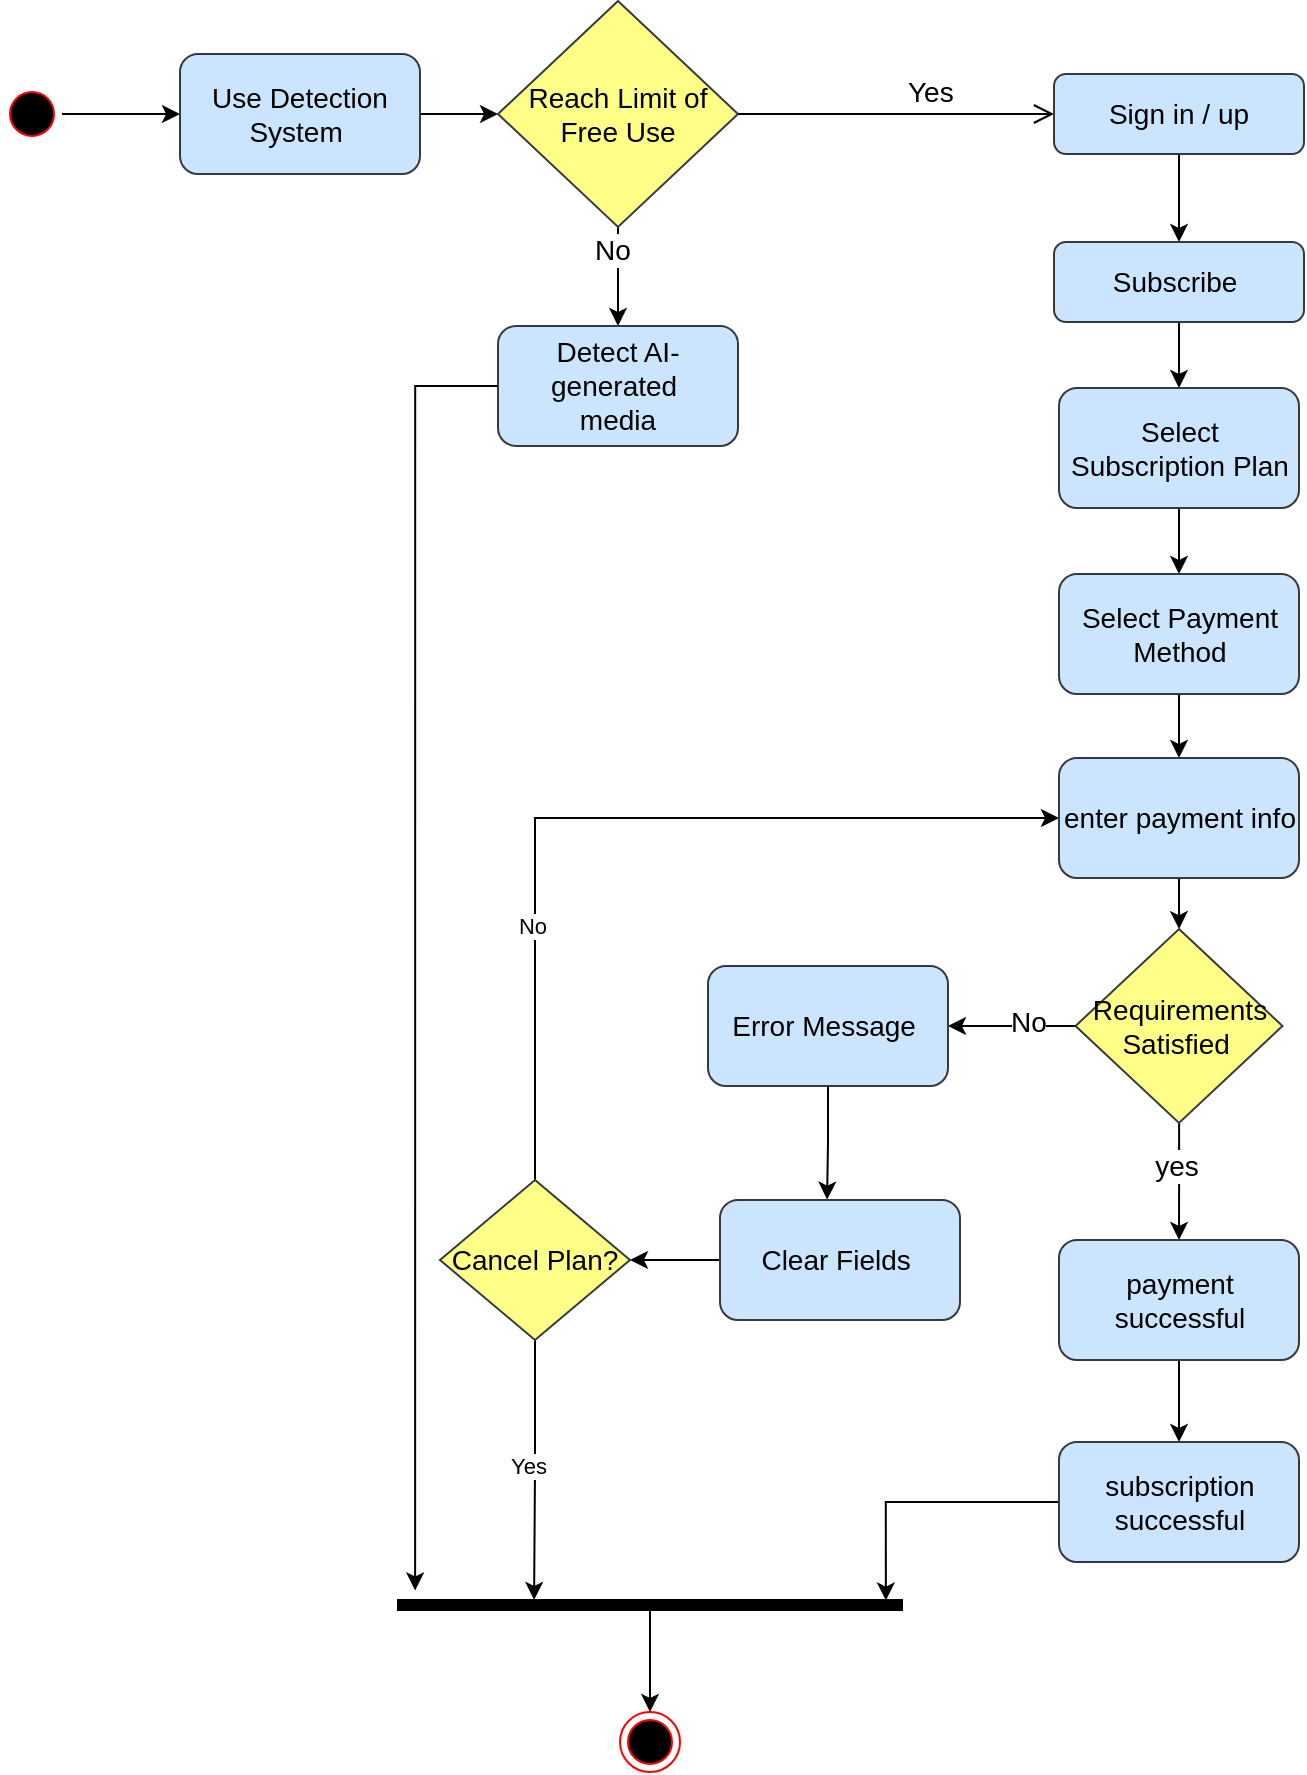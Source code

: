 <mxfile version="22.1.18" type="device">
  <diagram id="QC8nkg8WswLWO_Ubiki_" name="Page-1">
    <mxGraphModel dx="920" dy="599" grid="0" gridSize="10" guides="1" tooltips="1" connect="1" arrows="1" fold="1" page="1" pageScale="1" pageWidth="1600" pageHeight="1200" math="0" shadow="0">
      <root>
        <mxCell id="0" />
        <mxCell id="1" parent="0" />
        <mxCell id="yOTuRmbBYEV21qbuAa0E-2" value="" style="edgeStyle=orthogonalEdgeStyle;rounded=0;orthogonalLoop=1;jettySize=auto;html=1;fontSize=14;" edge="1" parent="1" source="OKsKxjMuVV9oIktaYcX--1" target="OKsKxjMuVV9oIktaYcX--3">
          <mxGeometry relative="1" as="geometry" />
        </mxCell>
        <mxCell id="OKsKxjMuVV9oIktaYcX--1" value="" style="ellipse;html=1;shape=startState;fillColor=#000000;strokeColor=#ff0000;fontSize=14;" parent="1" vertex="1">
          <mxGeometry x="209" y="97" width="30" height="30" as="geometry" />
        </mxCell>
        <mxCell id="yOTuRmbBYEV21qbuAa0E-23" value="" style="edgeStyle=orthogonalEdgeStyle;rounded=0;orthogonalLoop=1;jettySize=auto;html=1;fontSize=14;" edge="1" parent="1" source="OKsKxjMuVV9oIktaYcX--3" target="OKsKxjMuVV9oIktaYcX--4">
          <mxGeometry relative="1" as="geometry" />
        </mxCell>
        <mxCell id="OKsKxjMuVV9oIktaYcX--3" value="Use Detection System&amp;nbsp;" style="rounded=1;whiteSpace=wrap;html=1;fillColor=#cce5ff;strokeColor=#36393d;fontSize=14;" parent="1" vertex="1">
          <mxGeometry x="298" y="82" width="120" height="60" as="geometry" />
        </mxCell>
        <mxCell id="yOTuRmbBYEV21qbuAa0E-4" value="" style="edgeStyle=orthogonalEdgeStyle;rounded=0;orthogonalLoop=1;jettySize=auto;html=1;fontSize=14;" edge="1" parent="1" source="OKsKxjMuVV9oIktaYcX--4" target="yOTuRmbBYEV21qbuAa0E-3">
          <mxGeometry relative="1" as="geometry" />
        </mxCell>
        <mxCell id="yOTuRmbBYEV21qbuAa0E-5" value="No" style="edgeLabel;html=1;align=center;verticalAlign=middle;resizable=0;points=[];fontSize=14;" vertex="1" connectable="0" parent="yOTuRmbBYEV21qbuAa0E-4">
          <mxGeometry x="-0.548" y="-3" relative="1" as="geometry">
            <mxPoint as="offset" />
          </mxGeometry>
        </mxCell>
        <mxCell id="OKsKxjMuVV9oIktaYcX--4" value="Reach Limit of Free Use" style="rhombus;whiteSpace=wrap;html=1;fillColor=#ffff88;strokeColor=#36393d;fontSize=14;" parent="1" vertex="1">
          <mxGeometry x="457" y="55.5" width="120" height="113" as="geometry" />
        </mxCell>
        <mxCell id="OKsKxjMuVV9oIktaYcX--5" value="&lt;font style=&quot;font-size: 14px;&quot;&gt;Yes&lt;/font&gt;" style="edgeStyle=orthogonalEdgeStyle;html=1;align=left;verticalAlign=bottom;endArrow=open;endSize=8;strokeColor=#000000;exitX=1;exitY=0.5;exitDx=0;exitDy=0;rounded=0;curved=0;entryX=0;entryY=0.5;entryDx=0;entryDy=0;fontSize=14;" parent="1" source="OKsKxjMuVV9oIktaYcX--4" target="OKsKxjMuVV9oIktaYcX--8" edge="1">
          <mxGeometry x="0.043" relative="1" as="geometry">
            <mxPoint x="685" y="132" as="targetPoint" />
            <Array as="points">
              <mxPoint x="681" y="112" />
              <mxPoint x="681" y="112" />
            </Array>
            <mxPoint as="offset" />
          </mxGeometry>
        </mxCell>
        <mxCell id="yOTuRmbBYEV21qbuAa0E-25" value="" style="edgeStyle=orthogonalEdgeStyle;rounded=0;orthogonalLoop=1;jettySize=auto;html=1;entryX=0.5;entryY=0;entryDx=0;entryDy=0;fontSize=14;" edge="1" parent="1" source="OKsKxjMuVV9oIktaYcX--8" target="OKsKxjMuVV9oIktaYcX--9">
          <mxGeometry relative="1" as="geometry">
            <mxPoint x="793" y="253" as="targetPoint" />
          </mxGeometry>
        </mxCell>
        <mxCell id="OKsKxjMuVV9oIktaYcX--8" value="&lt;font style=&quot;font-size: 14px;&quot;&gt;Sign in / up&lt;/font&gt;" style="rounded=1;whiteSpace=wrap;html=1;fillColor=#cce5ff;strokeColor=#36393d;fontSize=14;" parent="1" vertex="1">
          <mxGeometry x="735" y="92" width="125" height="40" as="geometry" />
        </mxCell>
        <mxCell id="yOTuRmbBYEV21qbuAa0E-27" style="edgeStyle=orthogonalEdgeStyle;rounded=0;orthogonalLoop=1;jettySize=auto;html=1;entryX=0.5;entryY=0;entryDx=0;entryDy=0;fontSize=14;" edge="1" parent="1" source="OKsKxjMuVV9oIktaYcX--9" target="OKsKxjMuVV9oIktaYcX--18">
          <mxGeometry relative="1" as="geometry" />
        </mxCell>
        <mxCell id="OKsKxjMuVV9oIktaYcX--9" value="&lt;span style=&quot;font-size: 14px;&quot;&gt;Subscribe&amp;nbsp;&lt;/span&gt;" style="rounded=1;whiteSpace=wrap;html=1;fillColor=#cce5ff;strokeColor=#36393d;fontSize=14;" parent="1" vertex="1">
          <mxGeometry x="735" y="176" width="125" height="40" as="geometry" />
        </mxCell>
        <mxCell id="yOTuRmbBYEV21qbuAa0E-28" value="" style="edgeStyle=orthogonalEdgeStyle;rounded=0;orthogonalLoop=1;jettySize=auto;html=1;fontSize=14;" edge="1" parent="1" source="OKsKxjMuVV9oIktaYcX--18" target="OKsKxjMuVV9oIktaYcX--19">
          <mxGeometry relative="1" as="geometry" />
        </mxCell>
        <mxCell id="OKsKxjMuVV9oIktaYcX--18" value="Select Subscription Plan" style="rounded=1;whiteSpace=wrap;html=1;fillColor=#cce5ff;strokeColor=#36393d;fontSize=14;" parent="1" vertex="1">
          <mxGeometry x="737.5" y="249" width="120" height="60" as="geometry" />
        </mxCell>
        <mxCell id="yOTuRmbBYEV21qbuAa0E-9" value="" style="edgeStyle=orthogonalEdgeStyle;rounded=0;orthogonalLoop=1;jettySize=auto;html=1;fontSize=14;" edge="1" parent="1" source="yOTuRmbBYEV21qbuAa0E-11" target="OKsKxjMuVV9oIktaYcX--30">
          <mxGeometry relative="1" as="geometry" />
        </mxCell>
        <mxCell id="yOTuRmbBYEV21qbuAa0E-29" value="" style="edgeStyle=orthogonalEdgeStyle;rounded=0;orthogonalLoop=1;jettySize=auto;html=1;fontSize=14;" edge="1" parent="1" source="OKsKxjMuVV9oIktaYcX--19" target="yOTuRmbBYEV21qbuAa0E-11">
          <mxGeometry relative="1" as="geometry" />
        </mxCell>
        <mxCell id="OKsKxjMuVV9oIktaYcX--19" value="Select Payment Method" style="rounded=1;whiteSpace=wrap;html=1;fillColor=#cce5ff;strokeColor=#36393d;fontSize=14;" parent="1" vertex="1">
          <mxGeometry x="737.5" y="342" width="120" height="60" as="geometry" />
        </mxCell>
        <mxCell id="yOTuRmbBYEV21qbuAa0E-17" value="" style="edgeStyle=orthogonalEdgeStyle;rounded=0;orthogonalLoop=1;jettySize=auto;html=1;fontSize=14;" edge="1" parent="1" source="OKsKxjMuVV9oIktaYcX--30" target="OKsKxjMuVV9oIktaYcX--34">
          <mxGeometry relative="1" as="geometry" />
        </mxCell>
        <mxCell id="yOTuRmbBYEV21qbuAa0E-21" value="yes" style="edgeLabel;html=1;align=center;verticalAlign=middle;resizable=0;points=[];fontSize=14;" vertex="1" connectable="0" parent="yOTuRmbBYEV21qbuAa0E-17">
          <mxGeometry x="-0.259" y="-2" relative="1" as="geometry">
            <mxPoint as="offset" />
          </mxGeometry>
        </mxCell>
        <mxCell id="yOTuRmbBYEV21qbuAa0E-32" value="" style="edgeStyle=orthogonalEdgeStyle;rounded=0;orthogonalLoop=1;jettySize=auto;html=1;fontSize=14;" edge="1" parent="1" source="OKsKxjMuVV9oIktaYcX--30" target="OKsKxjMuVV9oIktaYcX--40">
          <mxGeometry relative="1" as="geometry" />
        </mxCell>
        <mxCell id="yOTuRmbBYEV21qbuAa0E-33" value="No" style="edgeLabel;html=1;align=center;verticalAlign=middle;resizable=0;points=[];fontSize=14;" vertex="1" connectable="0" parent="yOTuRmbBYEV21qbuAa0E-32">
          <mxGeometry x="-0.252" y="-2" relative="1" as="geometry">
            <mxPoint as="offset" />
          </mxGeometry>
        </mxCell>
        <mxCell id="OKsKxjMuVV9oIktaYcX--30" value="Requirements Satisfied&amp;nbsp;" style="rhombus;whiteSpace=wrap;html=1;fillColor=#ffff88;strokeColor=#36393d;fontSize=14;" parent="1" vertex="1">
          <mxGeometry x="745.75" y="519.5" width="103.5" height="97" as="geometry" />
        </mxCell>
        <mxCell id="yOTuRmbBYEV21qbuAa0E-30" value="" style="edgeStyle=orthogonalEdgeStyle;rounded=0;orthogonalLoop=1;jettySize=auto;html=1;fontSize=14;" edge="1" parent="1" source="OKsKxjMuVV9oIktaYcX--34" target="yOTuRmbBYEV21qbuAa0E-18">
          <mxGeometry relative="1" as="geometry" />
        </mxCell>
        <mxCell id="OKsKxjMuVV9oIktaYcX--34" value="payment successful" style="rounded=1;whiteSpace=wrap;html=1;fillColor=#cce5ff;strokeColor=#36393d;fontSize=14;" parent="1" vertex="1">
          <mxGeometry x="737.5" y="675" width="120" height="60" as="geometry" />
        </mxCell>
        <mxCell id="OKsKxjMuVV9oIktaYcX--35" value="" style="ellipse;html=1;shape=endState;fillColor=#000000;strokeColor=#ff0000;fontSize=14;" parent="1" vertex="1">
          <mxGeometry x="518" y="911" width="30" height="30" as="geometry" />
        </mxCell>
        <mxCell id="yOTuRmbBYEV21qbuAa0E-14" value="" style="edgeStyle=orthogonalEdgeStyle;rounded=0;orthogonalLoop=1;jettySize=auto;html=1;entryX=0.446;entryY=-0.003;entryDx=0;entryDy=0;entryPerimeter=0;fontSize=14;" edge="1" parent="1" source="OKsKxjMuVV9oIktaYcX--40" target="QAdH9HrGWmxBfFmx4m4v-1">
          <mxGeometry relative="1" as="geometry" />
        </mxCell>
        <mxCell id="OKsKxjMuVV9oIktaYcX--40" value="&lt;font style=&quot;font-size: 14px;&quot;&gt;Error Message&amp;nbsp;&lt;/font&gt;" style="rounded=1;whiteSpace=wrap;html=1;fillColor=#cce5ff;strokeColor=#36393d;fontSize=14;" parent="1" vertex="1">
          <mxGeometry x="562" y="538" width="120" height="60" as="geometry" />
        </mxCell>
        <mxCell id="yOTuRmbBYEV21qbuAa0E-34" value="" style="edgeStyle=orthogonalEdgeStyle;rounded=0;orthogonalLoop=1;jettySize=auto;html=1;fontSize=14;" edge="1" parent="1" source="QAdH9HrGWmxBfFmx4m4v-1" target="QAdH9HrGWmxBfFmx4m4v-5">
          <mxGeometry relative="1" as="geometry" />
        </mxCell>
        <mxCell id="QAdH9HrGWmxBfFmx4m4v-1" value="&lt;font style=&quot;font-size: 14px;&quot;&gt;Clear Fields&amp;nbsp;&lt;/font&gt;" style="rounded=1;whiteSpace=wrap;html=1;fillColor=#cce5ff;strokeColor=#36393d;fontSize=14;" parent="1" vertex="1">
          <mxGeometry x="568" y="655" width="120" height="60" as="geometry" />
        </mxCell>
        <mxCell id="yOTuRmbBYEV21qbuAa0E-35" style="edgeStyle=orthogonalEdgeStyle;rounded=0;orthogonalLoop=1;jettySize=auto;html=1;entryX=0;entryY=0.5;entryDx=0;entryDy=0;fontSize=14;" edge="1" parent="1" source="QAdH9HrGWmxBfFmx4m4v-5" target="yOTuRmbBYEV21qbuAa0E-11">
          <mxGeometry relative="1" as="geometry">
            <Array as="points">
              <mxPoint x="476" y="464" />
            </Array>
          </mxGeometry>
        </mxCell>
        <mxCell id="yOTuRmbBYEV21qbuAa0E-37" value="No" style="edgeLabel;html=1;align=center;verticalAlign=middle;resizable=0;points=[];" vertex="1" connectable="0" parent="yOTuRmbBYEV21qbuAa0E-35">
          <mxGeometry x="-0.425" y="2" relative="1" as="geometry">
            <mxPoint as="offset" />
          </mxGeometry>
        </mxCell>
        <mxCell id="yOTuRmbBYEV21qbuAa0E-38" style="edgeStyle=orthogonalEdgeStyle;rounded=0;orthogonalLoop=1;jettySize=auto;html=1;entryX=0.27;entryY=0;entryDx=0;entryDy=0;entryPerimeter=0;" edge="1" parent="1" source="QAdH9HrGWmxBfFmx4m4v-5" target="yOTuRmbBYEV21qbuAa0E-40">
          <mxGeometry relative="1" as="geometry">
            <mxPoint x="475.5" y="801.309" as="targetPoint" />
            <Array as="points" />
          </mxGeometry>
        </mxCell>
        <mxCell id="yOTuRmbBYEV21qbuAa0E-39" value="Yes" style="edgeLabel;html=1;align=center;verticalAlign=middle;resizable=0;points=[];" vertex="1" connectable="0" parent="yOTuRmbBYEV21qbuAa0E-38">
          <mxGeometry x="-0.014" y="-2" relative="1" as="geometry">
            <mxPoint x="-2" y="-2" as="offset" />
          </mxGeometry>
        </mxCell>
        <mxCell id="QAdH9HrGWmxBfFmx4m4v-5" value="&lt;font style=&quot;font-size: 14px;&quot;&gt;Cancel Plan?&lt;/font&gt;" style="rhombus;whiteSpace=wrap;html=1;fillColor=#ffff88;strokeColor=#36393d;fontSize=14;" parent="1" vertex="1">
          <mxGeometry x="428" y="645" width="95" height="80" as="geometry" />
        </mxCell>
        <mxCell id="yOTuRmbBYEV21qbuAa0E-3" value="Detect AI-generated&amp;nbsp;&lt;br style=&quot;font-size: 14px;&quot;&gt;media" style="rounded=1;whiteSpace=wrap;html=1;fillColor=#cce5ff;strokeColor=#36393d;fontSize=14;" vertex="1" parent="1">
          <mxGeometry x="457" y="218" width="120" height="60" as="geometry" />
        </mxCell>
        <mxCell id="yOTuRmbBYEV21qbuAa0E-11" value="enter payment info" style="rounded=1;whiteSpace=wrap;html=1;fillColor=#cce5ff;strokeColor=#36393d;fontSize=14;" vertex="1" parent="1">
          <mxGeometry x="737.5" y="434" width="120" height="60" as="geometry" />
        </mxCell>
        <mxCell id="yOTuRmbBYEV21qbuAa0E-22" value="" style="edgeStyle=orthogonalEdgeStyle;rounded=0;orthogonalLoop=1;jettySize=auto;html=1;fontSize=14;entryX=0.968;entryY=0.058;entryDx=0;entryDy=0;entryPerimeter=0;" edge="1" parent="1" source="yOTuRmbBYEV21qbuAa0E-18" target="yOTuRmbBYEV21qbuAa0E-40">
          <mxGeometry relative="1" as="geometry" />
        </mxCell>
        <mxCell id="yOTuRmbBYEV21qbuAa0E-18" value="subscription successful" style="rounded=1;whiteSpace=wrap;html=1;fillColor=#cce5ff;strokeColor=#36393d;fontSize=14;" vertex="1" parent="1">
          <mxGeometry x="737.5" y="776" width="120" height="60" as="geometry" />
        </mxCell>
        <mxCell id="yOTuRmbBYEV21qbuAa0E-31" style="edgeStyle=orthogonalEdgeStyle;rounded=0;orthogonalLoop=1;jettySize=auto;html=1;exitX=0.5;exitY=1;exitDx=0;exitDy=0;fontSize=14;" edge="1" parent="1" source="OKsKxjMuVV9oIktaYcX--8" target="OKsKxjMuVV9oIktaYcX--8">
          <mxGeometry relative="1" as="geometry" />
        </mxCell>
        <mxCell id="yOTuRmbBYEV21qbuAa0E-42" style="edgeStyle=orthogonalEdgeStyle;rounded=0;orthogonalLoop=1;jettySize=auto;html=1;entryX=0.5;entryY=0;entryDx=0;entryDy=0;" edge="1" parent="1" source="yOTuRmbBYEV21qbuAa0E-40" target="OKsKxjMuVV9oIktaYcX--35">
          <mxGeometry relative="1" as="geometry" />
        </mxCell>
        <mxCell id="yOTuRmbBYEV21qbuAa0E-40" value="" style="rounded=0;whiteSpace=wrap;html=1;fillColor=#000000;" vertex="1" parent="1">
          <mxGeometry x="407" y="855" width="252" height="5" as="geometry" />
        </mxCell>
        <mxCell id="yOTuRmbBYEV21qbuAa0E-41" style="edgeStyle=orthogonalEdgeStyle;rounded=0;orthogonalLoop=1;jettySize=auto;html=1;entryX=0.034;entryY=-0.95;entryDx=0;entryDy=0;entryPerimeter=0;" edge="1" parent="1" source="yOTuRmbBYEV21qbuAa0E-3" target="yOTuRmbBYEV21qbuAa0E-40">
          <mxGeometry relative="1" as="geometry">
            <Array as="points">
              <mxPoint x="416" y="248" />
            </Array>
          </mxGeometry>
        </mxCell>
      </root>
    </mxGraphModel>
  </diagram>
</mxfile>
